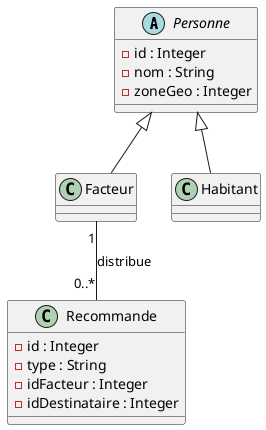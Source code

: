 @startuml class_diagram

abstract class Personne {
    -id : Integer
    -nom : String
    -zoneGeo : Integer
}

class Recommande {
    -id : Integer
    -type : String
    -idFacteur : Integer
    -idDestinataire : Integer
}

class Facteur
class Habitant

Personne <|-- Facteur
Personne <|-- Habitant
Facteur "1" -- "0..*" Recommande : distribue

@enduml